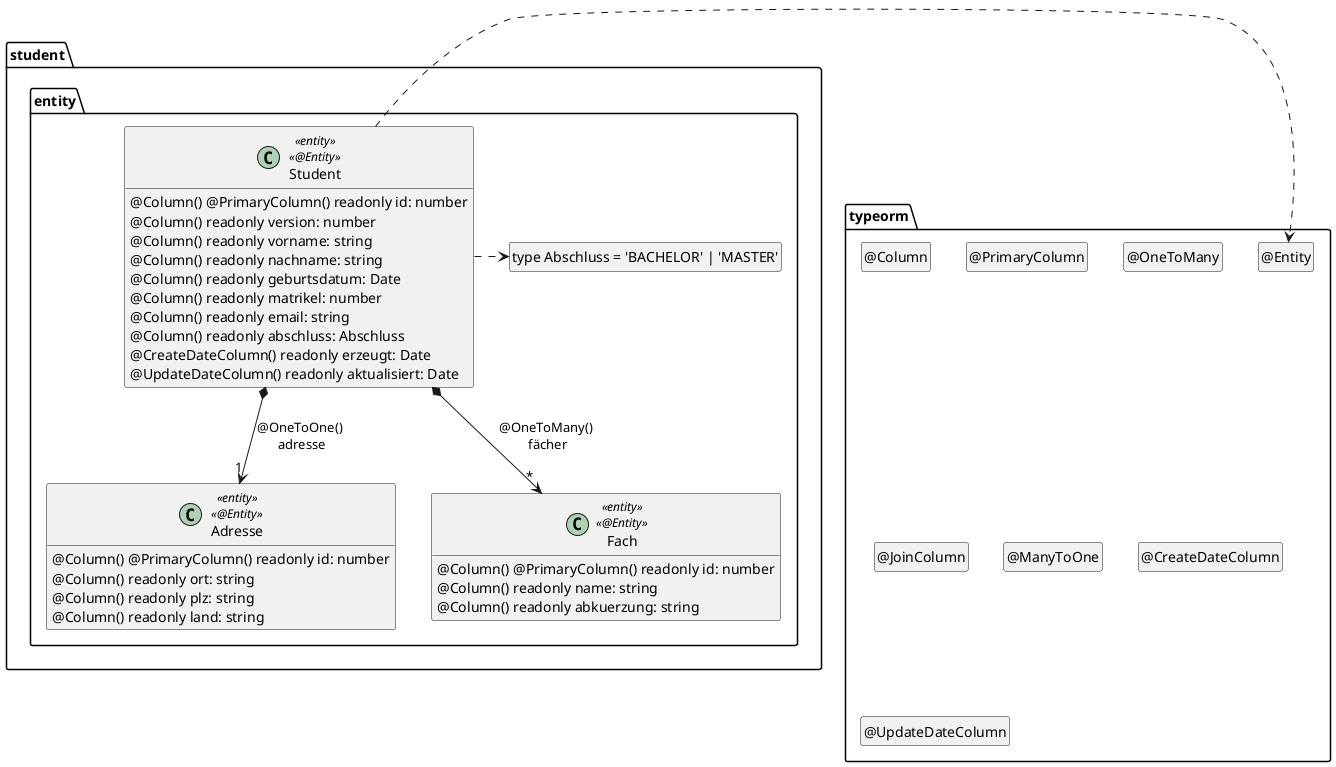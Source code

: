 @startuml Entity

package typeorm {
  class "@Entity" as Entity
  hide Entity circle
  class "@Column" as Column
  hide Column circle
  class "@PrimaryColumn" as PrimaryColumn
  hide PrimaryColumn circle
  class "@OneToMany" as OneToMany
  hide OneToMany circle
  class "@JoinColumn" as JoinColumn
  hide JoinColumn circle
  class "@ManyToOne" as ManyToOne
  hide ManyToOne circle
  class "@CreateDateColumn" as CreateDateColumn
  hide CreateDateColumn circle
  class "@UpdateDateColumn" as UpdateDateColumn
  hide UpdateDateColumn circle
}

package student.entity {
  class "type Abschluss = 'BACHELOR' | 'MASTER'" as Abschluss
  hide Abschluss circle

  class Student <<entity>> <<@Entity>> {
    @Column() @PrimaryColumn() readonly id: number
    @Column() readonly version: number
    @Column() readonly vorname: string
    @Column() readonly nachname: string
    @Column() readonly geburtsdatum: Date
    @Column() readonly matrikel: number
    @Column() readonly email: string
    @Column() readonly abschluss: Abschluss
    @CreateDateColumn() readonly erzeugt: Date
    @UpdateDateColumn() readonly aktualisiert: Date
  }

  class Adresse <<entity>> <<@Entity>> {
    @Column() @PrimaryColumn() readonly id: number
    @Column() readonly ort: string
    @Column() readonly plz: string
    @Column() readonly land: string
  }

  class Fach <<entity>> <<@Entity>> {
    @Column() @PrimaryColumn() readonly id: number
    @Column() readonly name: string
    @Column() readonly abkuerzung: string
  }

  Student *--> "1" Adresse : @OneToOne() \nadresse
  Student *--> "*" Fach : @OneToMany() \nfächer

  Student .right.> Entity
  Student .right.> Abschluss
}

hide empty members

@enduml

